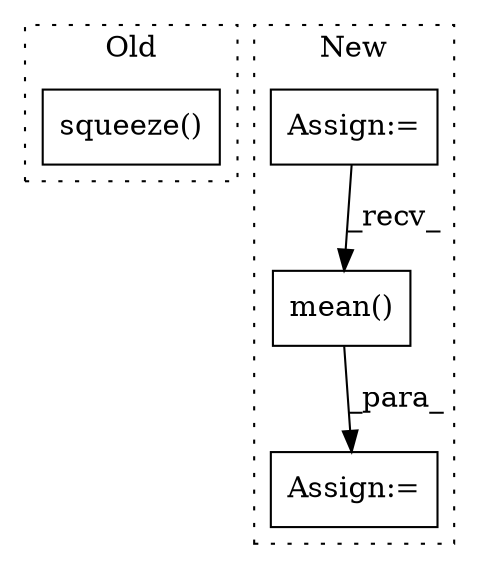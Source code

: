 digraph G {
subgraph cluster0 {
1 [label="squeeze()" a="75" s="11588" l="11" shape="box"];
label = "Old";
style="dotted";
}
subgraph cluster1 {
2 [label="mean()" a="75" s="11861,11882" l="12,16" shape="box"];
3 [label="Assign:=" a="68" s="12104" l="3" shape="box"];
4 [label="Assign:=" a="68" s="11624" l="3" shape="box"];
label = "New";
style="dotted";
}
2 -> 3 [label="_para_"];
4 -> 2 [label="_recv_"];
}